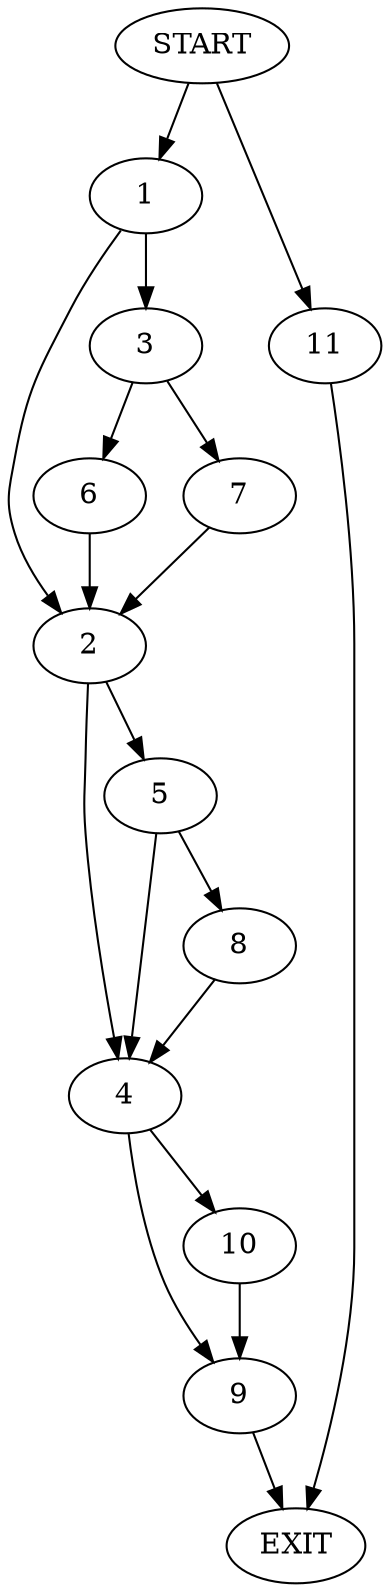digraph {
0 [label="START"]
12 [label="EXIT"]
0 -> 1
1 -> 2
1 -> 3
2 -> 4
2 -> 5
3 -> 6
3 -> 7
6 -> 2
7 -> 2
5 -> 8
5 -> 4
4 -> 9
4 -> 10
8 -> 4
9 -> 12
10 -> 9
0 -> 11
11 -> 12
}
